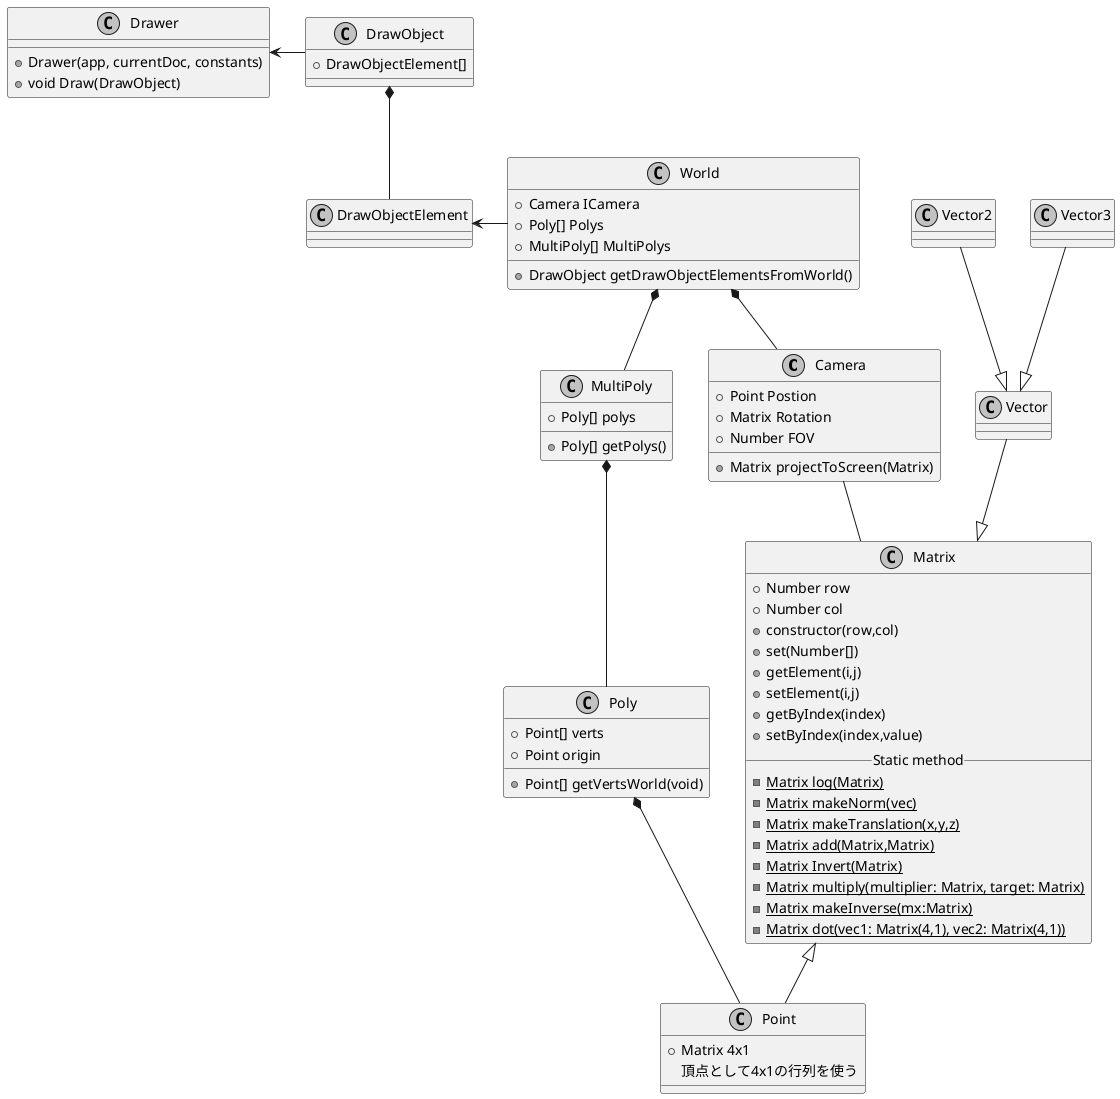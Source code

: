 @startuml Architecture
skinparam {
    monochrome true
    padding 1
}



class Camera{
    + Point Postion
    + Matrix Rotation
    + Number FOV
    + Matrix projectToScreen(Matrix)
}

class World{
    + Camera ICamera
    + Poly[] Polys
    + MultiPoly[] MultiPolys
    + DrawObject getDrawObjectElementsFromWorld()
}

class Point{
    + Matrix 4x1
    頂点として4x1の行列を使う
}

class Matrix{
    + Number row
    + Number col
    + constructor(row,col)
    + set(Number[])
    + getElement(i,j)
    + setElement(i,j)
    + getByIndex(index)
    + setByIndex(index,value)
    __Static method__
    {static} - Matrix log(Matrix)
    {static} -Matrix makeNorm(vec)
    {static} -Matrix makeTranslation(x,y,z)
    {static} -Matrix add(Matrix,Matrix)
    {static} -Matrix Invert(Matrix)
    {static} -Matrix multiply(multiplier: Matrix, target: Matrix)
    {static} -Matrix makeInverse(mx:Matrix)
    {static} -Matrix dot(vec1: Matrix(4,1), vec2: Matrix(4,1))
}
class Vector{}
class Vector2{}
class Vector3{}

class Drawer{
    + Drawer(app, currentDoc, constants)
    + void Draw(DrawObject)
}

class DrawObject{
    + DrawObjectElement[]
}
class DrawObjectElement{
}
class MultiPoly{
    + Poly[] polys
    + Poly[] getPolys()
}
class Poly{
    + Point[] verts
    + Point origin
    + Point[] getVertsWorld(void)
}

Vector --|> Matrix
Vector2 --|> Vector
Vector3 --|> Vector
MultiPoly *--Poly
World *-- Camera
World *-- MultiPoly
Camera --Matrix
Matrix <|-- Point
Poly *--Point
DrawObject *-- DrawObjectElement
DrawObjectElement <- World
Drawer <- DrawObject
@enduml